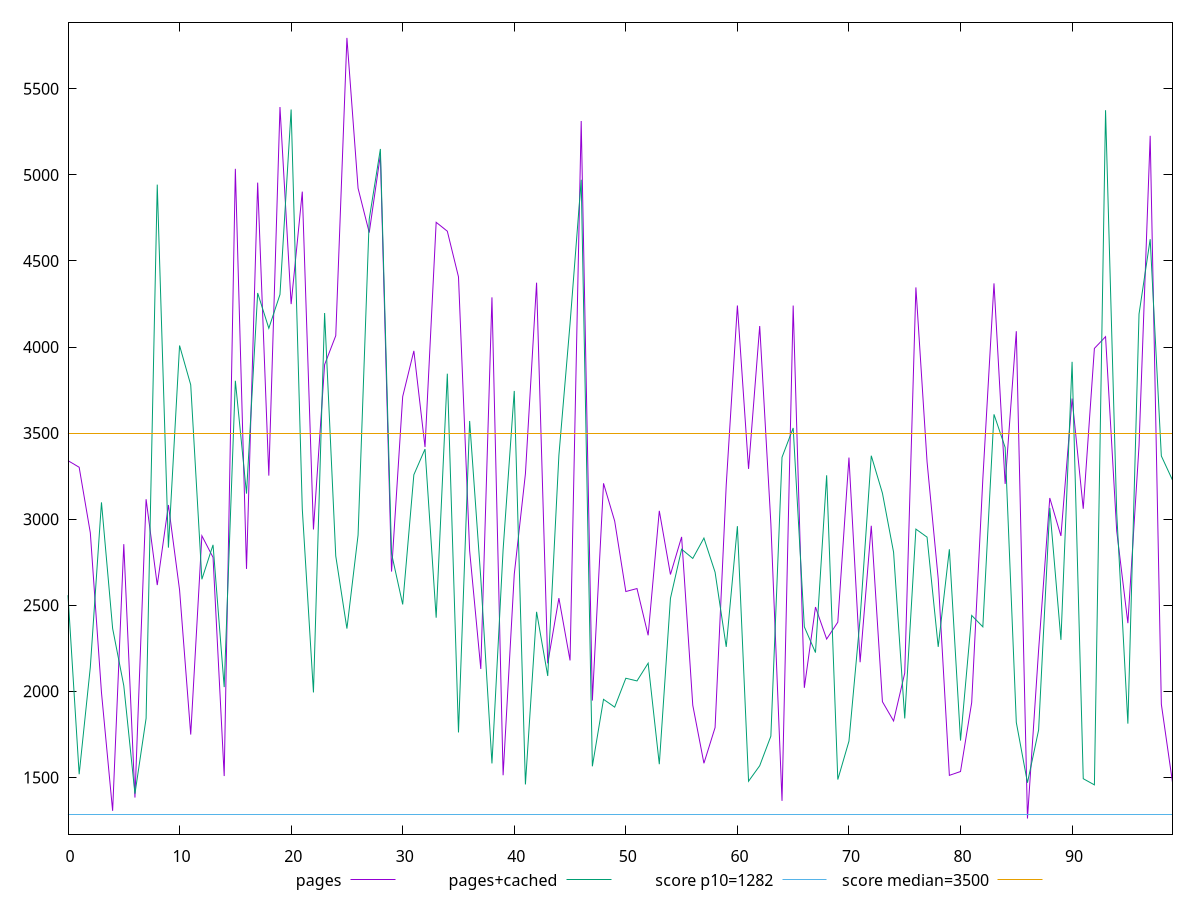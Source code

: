 reset

$pages <<EOF
0 3339.9280000000003
1 3301.54
2 2920.839999999999
3 1992.884
4 1305.7280000000005
5 2854.692
6 1382.8319999999994
7 3115.852000000001
8 2617.043999999999
9 3082.1279999999997
10 2588.596
11 1748.635999999999
12 2903.3639999999987
13 2777.995999999999
14 1507.7319999999995
15 5035.275999999994
16 2710.9079999999994
17 4954.92
18 3252.9640000000013
19 5394.048
20 4249.308
21 4902.688
22 2940.100000000001
23 3897.6479999999974
24 4065.7599999999984
25 5795.652000000003
26 4922.196000000002
27 4664.6720000000005
28 5116.423999999998
29 2695.467999999999
30 3712.156
31 3977.6479999999992
32 3418.959999999998
33 4724.4760000000015
34 4672.684
35 4407.691999999998
36 2816.2439999999997
37 2129.724
38 4288.707999999999
39 1512.3359999999989
40 2680.0559999999996
41 3263.2159999999985
42 4373.760000000001
43 2162.547999999999
44 2541.428
45 2179.372
46 5312.723999999998
47 1946.0279999999993
48 3208.215999999999
49 2989.028
50 2579.7119999999995
51 2596.9079999999994
52 2325.3919999999985
53 3048.3759999999984
54 2678.5999999999995
55 2896.959999999999
56 1919.3439999999991
57 1581.9879999999998
58 1789.475999999999
59 3199.3559999999998
60 4241.352
61 3291.8759999999984
62 4122.084000000001
63 2975.231999999999
64 1363.6759999999995
65 4240.7919999999995
66 2020.3399999999983
67 2489.484
68 2303.6360000000004
69 2401.591999999999
70 3357.7679999999987
71 2168.9599999999996
72 2961.4799999999996
73 1939.6599999999999
74 1827.787999999999
75 2106.0119999999997
76 4346.388000000002
77 3333.6679999999997
78 2653.711999999999
79 1511.7959999999998
80 1534.2119999999998
81 1934.2879999999989
82 3233.659999999998
83 4369.847999999999
84 3204.7919999999986
85 4091.7800000000007
86 1261.0480000000007
87 2240.4519999999993
88 3122.9959999999987
89 2902.5719999999988
90 3701.036
91 3060.295999999999
92 3992.0999999999985
93 4060.171999999999
94 2931.015999999999
95 2395.9759999999987
96 3426.3559999999993
97 5226.840000000001
98 1925.2239999999997
99 1471.2799999999997
EOF

$pagesCached <<EOF
0 2558.3039999999987
1 1518.2439999999988
2 2139.8880000000004
3 3097.583999999998
4 2365.395999999999
5 2032.6519999999991
6 1405.2759999999994
7 1842.98
8 4943.459999999997
9 2834.6879999999987
10 4008.672
11 3780.3399999999992
12 2650.6759999999995
13 2850.8000000000006
14 2024.2960000000003
15 3804.0199999999995
16 3148.359999999999
17 4313.815999999998
18 4108.915999999997
19 4305.104
20 5379.676
21 3059.2079999999996
22 1993.5439999999994
23 4197.42
24 2786.0679999999998
25 2364.175999999999
26 2907.6800000000003
27 4743.0999999999985
28 5150.56
29 2800.239999999999
30 2504.655999999999
31 3257.9120000000007
32 3407.1159999999995
33 2427.488
34 3845.0639999999985
35 1760.9479999999994
36 3570.388
37 2656.2799999999997
38 1580.868
39 2822.6159999999995
40 3744.947999999999
41 1459.1360000000002
42 2461.744
43 2089.096
44 3370.367999999998
45 4136.215999999999
46 4971.6399999999985
47 1564.224
48 1953.331999999999
49 1908.0359999999996
50 2075.8399999999992
51 2060.332
52 2163.4119999999994
53 1576.6400000000003
54 2540.1359999999986
55 2825.388000000001
56 2771.959999999998
57 2890.1959999999985
58 2691.848
59 2258.0159999999996
60 2959.411999999999
61 1477.6959999999997
62 1567.7279999999996
63 1739.5119999999988
64 3359.2919999999995
65 3529.9159999999993
66 2374.727999999999
67 2225.0159999999996
68 3254.879999999999
69 1487.4639999999995
70 1710.3960000000004
71 2422.571999999999
72 3368.575999999999
73 3151.0879999999997
74 2807.9159999999997
75 1842.6119999999999
76 2942.2479999999996
77 2895.556
78 2258.2599999999993
79 2825.1079999999997
80 1713.844
81 2440.8
82 2374.5559999999987
83 3608.8999999999983
84 3416.615999999999
85 1819.3719999999994
86 1468.8999999999992
87 1775.3119999999994
88 3065.4159999999997
89 2298.6479999999992
90 3913.9679999999994
91 1492.3600000000006
92 1456.548
93 5375.507999999998
94 3035.884
95 1812.056
96 4191.852
97 4626.431999999999
98 3367.1279999999992
99 3226.8040000000005
EOF

set key outside below
set xrange [0:99]
set yrange [1170.3559200000007:5886.344080000003]
set trange [1170.3559200000007:5886.344080000003]
set terminal svg size 640, 520 enhanced background rgb 'white'
set output "report_00015_2021-02-09T16-11-33.973Z/bootup-time/comparison/line/0_vs_1.svg"

plot $pages title "pages" with line, \
     $pagesCached title "pages+cached" with line, \
     1282 title "score p10=1282", \
     3500 title "score median=3500"

reset
